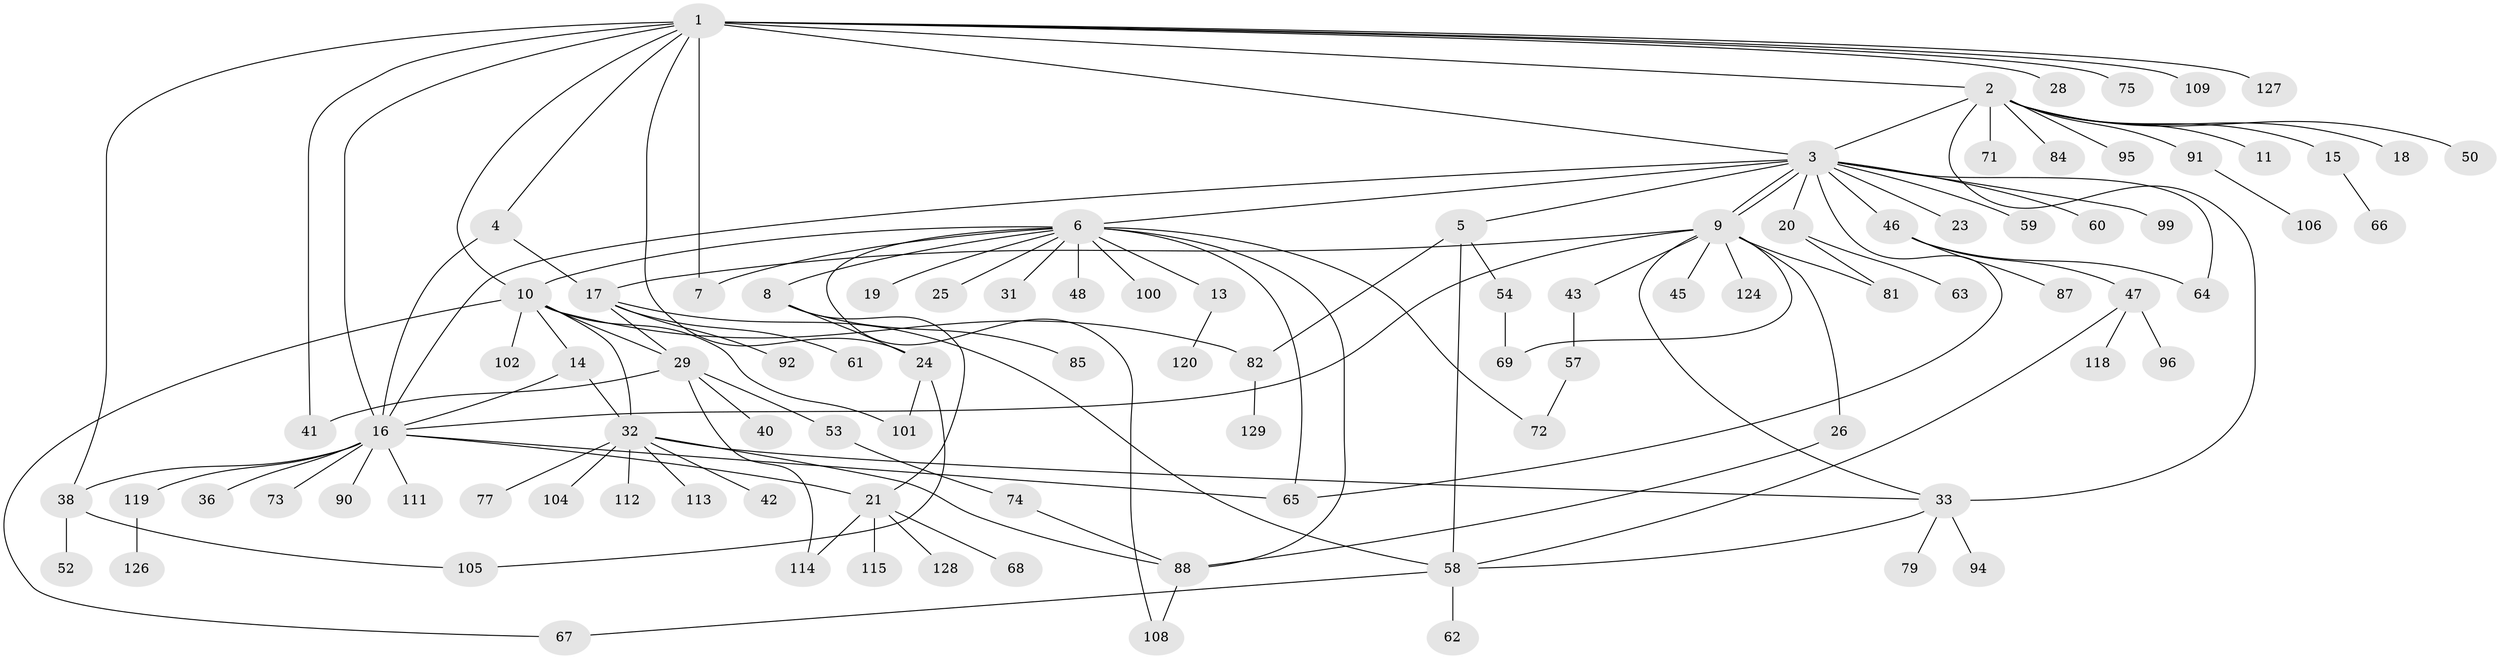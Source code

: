 // Generated by graph-tools (version 1.1) at 2025/23/03/03/25 07:23:55]
// undirected, 97 vertices, 131 edges
graph export_dot {
graph [start="1"]
  node [color=gray90,style=filled];
  1 [super="+22"];
  2 [super="+93"];
  3 [super="+12"];
  4 [super="+39"];
  5 [super="+44"];
  6 [super="+121"];
  7;
  8 [super="+30"];
  9 [super="+122"];
  10 [super="+125"];
  11 [super="+110"];
  13;
  14 [super="+97"];
  15 [super="+34"];
  16 [super="+78"];
  17 [super="+89"];
  18;
  19;
  20 [super="+37"];
  21 [super="+27"];
  23;
  24 [super="+116"];
  25;
  26;
  28;
  29 [super="+51"];
  31;
  32 [super="+35"];
  33 [super="+49"];
  36;
  38 [super="+76"];
  40;
  41;
  42;
  43 [super="+98"];
  45 [super="+55"];
  46 [super="+56"];
  47 [super="+70"];
  48;
  50 [super="+103"];
  52;
  53;
  54;
  57;
  58 [super="+83"];
  59 [super="+80"];
  60;
  61;
  62;
  63;
  64;
  65 [super="+123"];
  66;
  67;
  68 [super="+117"];
  69;
  71;
  72;
  73;
  74 [super="+86"];
  75;
  77;
  79;
  81;
  82;
  84;
  85;
  87;
  88 [super="+107"];
  90;
  91;
  92;
  94;
  95;
  96;
  99;
  100;
  101;
  102;
  104;
  105;
  106;
  108;
  109;
  111;
  112;
  113;
  114;
  115;
  118;
  119;
  120;
  124;
  126;
  127;
  128;
  129;
  1 -- 2;
  1 -- 3;
  1 -- 4;
  1 -- 10;
  1 -- 38;
  1 -- 41;
  1 -- 75;
  1 -- 127;
  1 -- 16;
  1 -- 7;
  1 -- 24;
  1 -- 28;
  1 -- 109;
  2 -- 3;
  2 -- 11;
  2 -- 15;
  2 -- 18;
  2 -- 50;
  2 -- 71;
  2 -- 84;
  2 -- 91;
  2 -- 95;
  2 -- 33;
  3 -- 5;
  3 -- 6 [weight=2];
  3 -- 9;
  3 -- 9;
  3 -- 16;
  3 -- 23;
  3 -- 46;
  3 -- 59;
  3 -- 60;
  3 -- 64;
  3 -- 65;
  3 -- 99;
  3 -- 20;
  4 -- 16;
  4 -- 17;
  5 -- 58;
  5 -- 82;
  5 -- 54;
  6 -- 7;
  6 -- 8;
  6 -- 10;
  6 -- 13;
  6 -- 19;
  6 -- 25;
  6 -- 31;
  6 -- 48;
  6 -- 72;
  6 -- 88;
  6 -- 100;
  6 -- 108;
  6 -- 65;
  8 -- 24;
  8 -- 85;
  8 -- 21;
  9 -- 16;
  9 -- 17;
  9 -- 26;
  9 -- 33;
  9 -- 43;
  9 -- 45;
  9 -- 81;
  9 -- 124;
  9 -- 69;
  10 -- 14;
  10 -- 29;
  10 -- 67;
  10 -- 82;
  10 -- 101;
  10 -- 102;
  10 -- 32;
  13 -- 120;
  14 -- 32;
  14 -- 16;
  15 -- 66;
  16 -- 21;
  16 -- 36;
  16 -- 38;
  16 -- 73;
  16 -- 90;
  16 -- 111;
  16 -- 119;
  16 -- 65;
  17 -- 61;
  17 -- 58;
  17 -- 92;
  17 -- 29;
  20 -- 81;
  20 -- 63;
  21 -- 115;
  21 -- 128;
  21 -- 114;
  21 -- 68;
  24 -- 101;
  24 -- 105;
  26 -- 88;
  29 -- 40;
  29 -- 41;
  29 -- 53;
  29 -- 114;
  32 -- 42;
  32 -- 77;
  32 -- 88;
  32 -- 104;
  32 -- 112;
  32 -- 113;
  32 -- 33;
  33 -- 58;
  33 -- 79;
  33 -- 94;
  38 -- 52;
  38 -- 105;
  43 -- 57;
  46 -- 47;
  46 -- 64;
  46 -- 87;
  47 -- 58;
  47 -- 118;
  47 -- 96;
  53 -- 74;
  54 -- 69;
  57 -- 72;
  58 -- 62;
  58 -- 67;
  74 -- 88;
  82 -- 129;
  88 -- 108;
  91 -- 106;
  119 -- 126;
}
